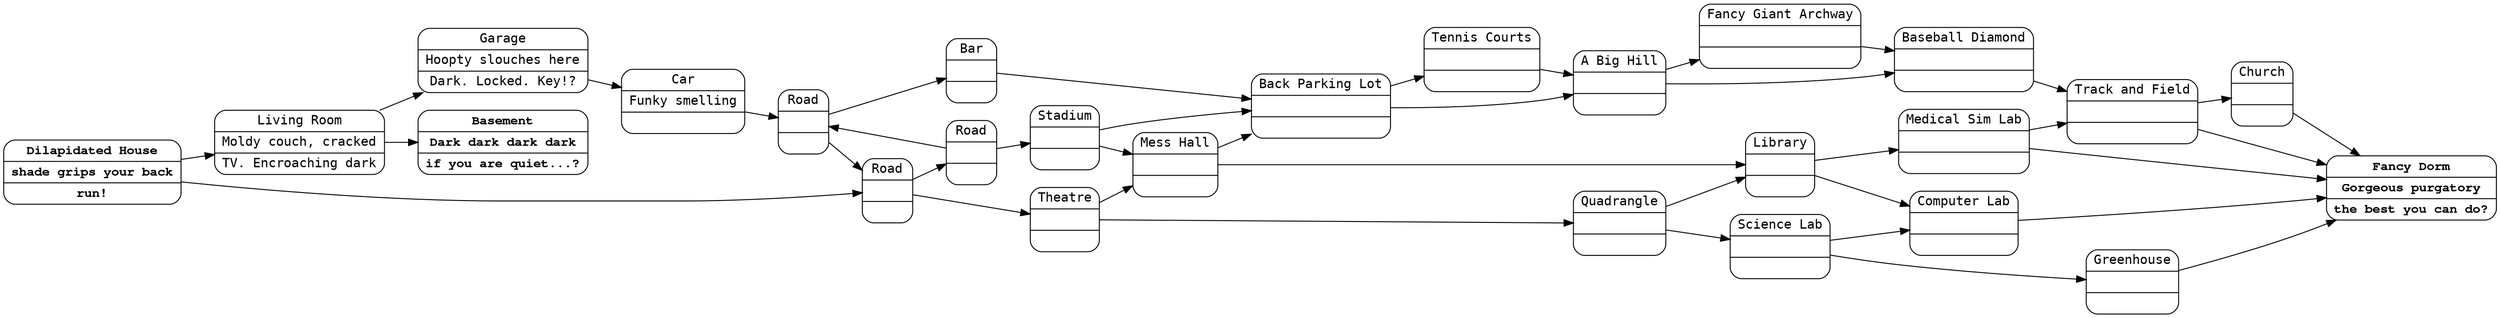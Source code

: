 strict digraph Maze
{
graph[overlap = "false", splines = "true",rankdir=LR]

node [style=filled,shape=Mrecord, fontname="courier bold"]
DilapidatedHouse [fillcolor=white,label="Dilapidated House   |shade grips your back|run!                "]
Basement [fillcolor=white,label="Basement            |Dark dark dark dark |if you are quiet...?"]
FancyDorm [fillcolor=white,label="Fancy Dorm          |Gorgeous purgatory  |the best you can do?"]

node [style=rounded,shape=record,fontname="courier"]
LivingRoom [fillcolor=white,label="Living Room         |Moldy couch, cracked|TV. Encroaching dark"]
Garage [fillcolor=white,label="Garage              |Hoopty slouches here|Dark. Locked. Key!? "]
Car [fillcolor=white,label="Car                 |Funky smelling      |                    "]
Road1 [fillcolor=white,label="Road                |                    |                    "]
Road2 [fillcolor=white,label="Road                |                    |                    "]
Road3 [fillcolor=white,label="Road                |                    |                    "]
Bar [fillcolor=white,label="Bar                 |                    |                    "]
Stadium [fillcolor=white,label="Stadium             |                    |                    "]
Theatre [fillcolor=white,label="Theatre             |                    |                    "]
Quadrangle [fillcolor=white,label="Quadrangle          |                    |                    "]
MessHall [fillcolor=white,label="Mess Hall           |                    |                    "]
BackParkingLot [fillcolor=white,label="Back Parking Lot    |                    |                    "]
Greenhouse [fillcolor=white,label="Greenhouse          |                    |                    "]
ScienceLab [fillcolor=white,label="Science Lab         |                    |                    "]
Library [fillcolor=white,label="Library             |                    |                    "]
TennisCourts [fillcolor=white,label="Tennis Courts       |                    |                    "]
ComputerLab [fillcolor=white,label="Computer Lab        |                    |                    "]
MedSimLab [fillcolor=white,label="Medical Sim Lab     |                    |                    "]
Hills [fillcolor=white,label="A Big Hill          |                    |                    "]
FancyArch [fillcolor=white,label="Fancy Giant Archway |                    |                    "]
BaseballDiamond [fillcolor=white,label="Baseball Diamond    |                    |                    "]
TrackAndField [fillcolor=white,label="Track and Field     |                    |                    "]
Church [fillcolor=white,label="Church              |                    |                    "]

DilapidatedHouse -> {LivingRoom Road1}
LivingRoom -> {Basement Garage}
Basement -> {}
Garage -> {Car}
Car -> {Road3}
Road1 -> {Theatre Road2}
Road2 -> {Stadium Road3}
Road3 -> {Bar Road1}
Bar -> {BackParkingLot}
Stadium -> {BackParkingLot MessHall}
Theatre -> {MessHall Quadrangle}
Quadrangle -> {Library ScienceLab}
MessHall -> {BackParkingLot Library}
BackParkingLot -> {Hills TennisCourts}
Greenhouse -> {FancyDorm}
ScienceLab -> {Greenhouse ComputerLab}
Library -> {ComputerLab MedSimLab}
TennisCourts -> {Hills}
ComputerLab -> {FancyDorm}
MedSimLab -> {FancyDorm TrackAndField}
Hills -> {FancyArch BaseballDiamond}
FancyArch -> {BaseballDiamond}
BaseballDiamond -> {TrackAndField}
TrackAndField -> {FancyDorm Church}
Church -> {FancyDorm}
FancyDorm -> {}
}
